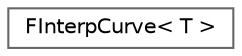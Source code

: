 digraph "Graphical Class Hierarchy"
{
 // INTERACTIVE_SVG=YES
 // LATEX_PDF_SIZE
  bgcolor="transparent";
  edge [fontname=Helvetica,fontsize=10,labelfontname=Helvetica,labelfontsize=10];
  node [fontname=Helvetica,fontsize=10,shape=box,height=0.2,width=0.4];
  rankdir="LR";
  Node0 [id="Node000000",label="FInterpCurve\< T \>",height=0.2,width=0.4,color="grey40", fillcolor="white", style="filled",URL="$d2/dbf/classFInterpCurve.html",tooltip="Template for interpolation curves."];
}
